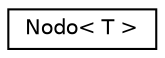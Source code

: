 digraph "Graphical Class Hierarchy"
{
  edge [fontname="Helvetica",fontsize="10",labelfontname="Helvetica",labelfontsize="10"];
  node [fontname="Helvetica",fontsize="10",shape=record];
  rankdir="LR";
  Node0 [label="Nodo\< T \>",height=0.2,width=0.4,color="black", fillcolor="white", style="filled",URL="$classNodo.html"];
}
